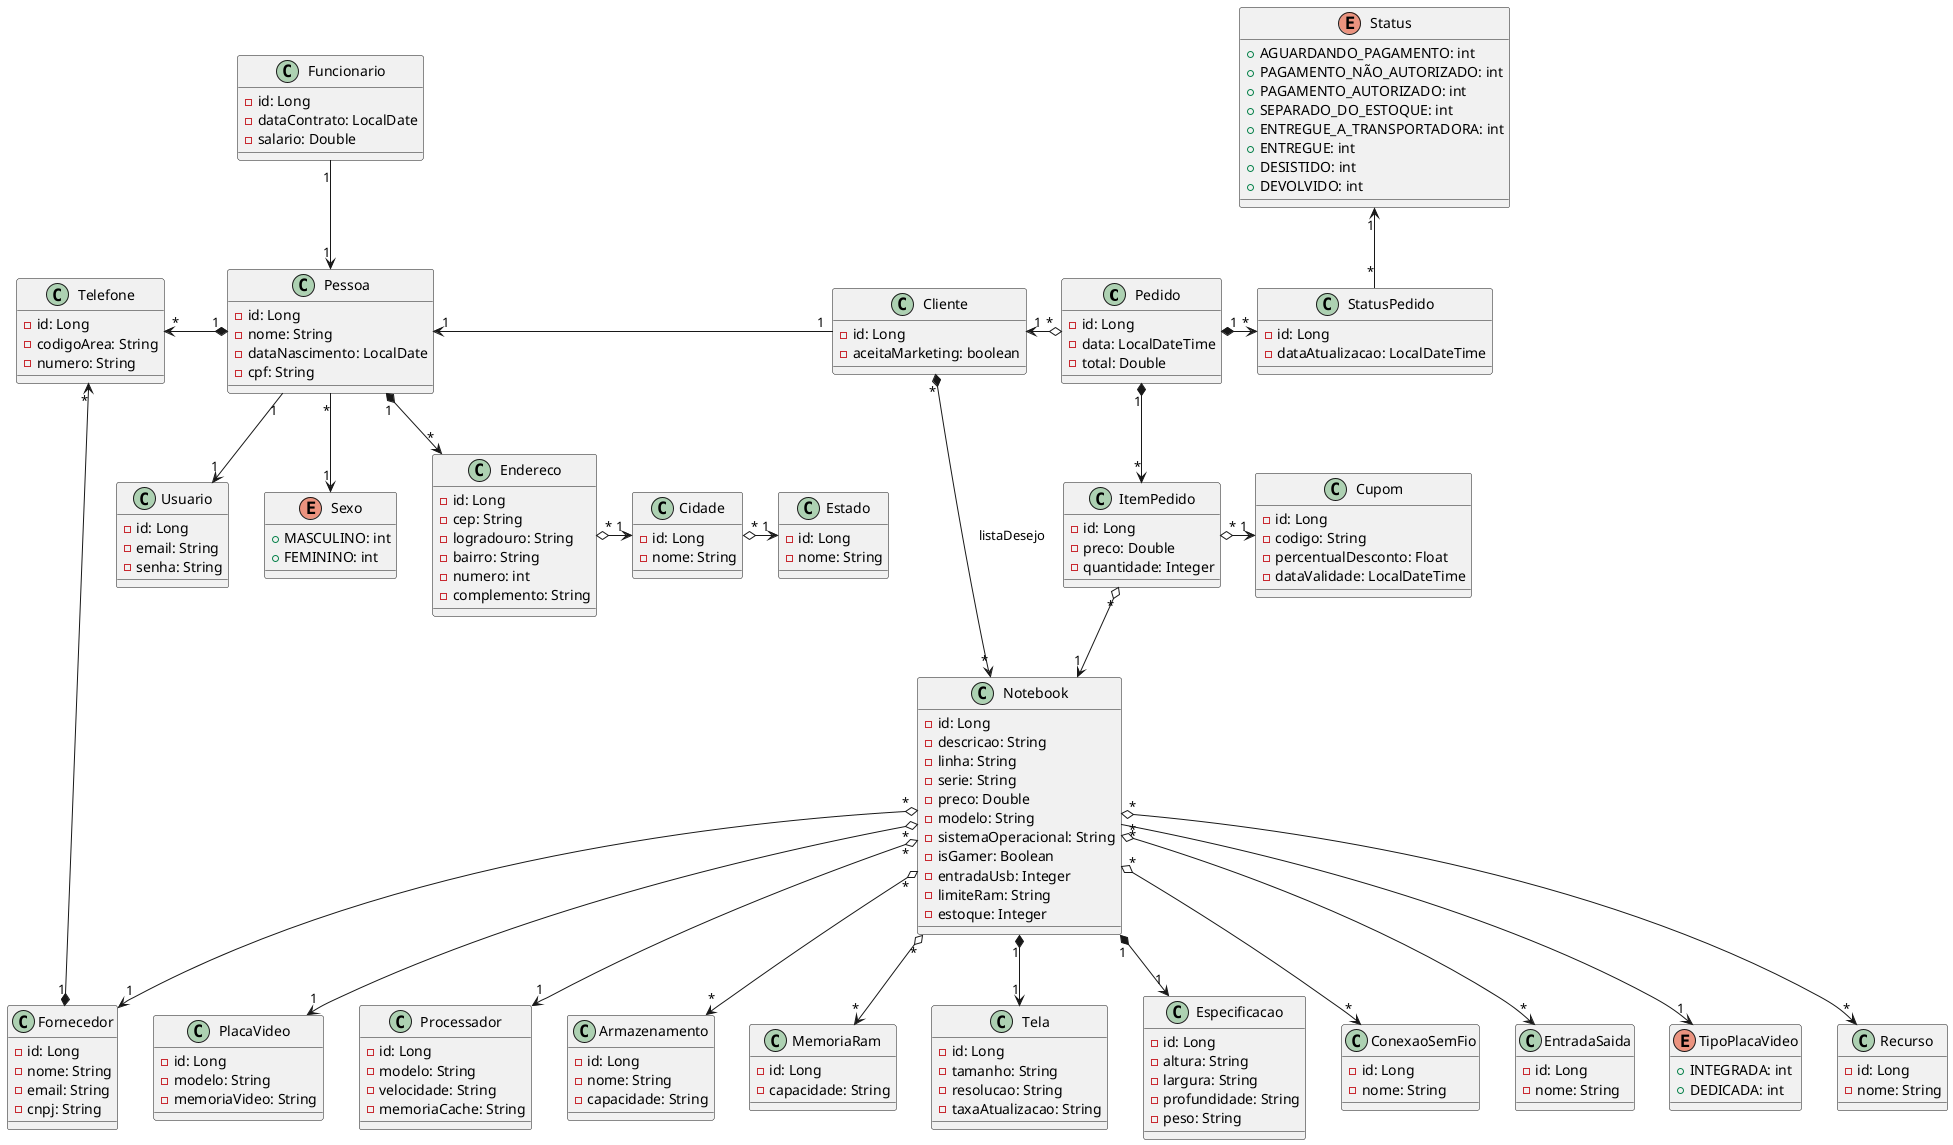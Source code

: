@startuml uml

class Pedido {
    - id: Long
    - data: LocalDateTime
    - total: Double
}

class ItemPedido {
    - id: Long
    - preco: Double
    - quantidade: Integer
}

enum Status {
    + AGUARDANDO_PAGAMENTO: int
    + PAGAMENTO_NÃO_AUTORIZADO: int
    + PAGAMENTO_AUTORIZADO: int
    + SEPARADO_DO_ESTOQUE: int
    + ENTREGUE_A_TRANSPORTADORA: int
    + ENTREGUE: int
    + DESISTIDO: int
    + DEVOLVIDO: int
}

class StatusPedido {
    - id: Long
    - dataAtualizacao: LocalDateTime
}

class Cupom {
    - id: Long
    - codigo: String
    - percentualDesconto: Float
    - dataValidade: LocalDateTime
}

class Pessoa {
    - id: Long
    - nome: String
    - dataNascimento: LocalDate
    - cpf: String
}

class Cliente {
    - id: Long
    - aceitaMarketing: boolean
}

class Funcionario {
    - id: Long
    - dataContrato: LocalDate
    - salario: Double
}

class Usuario {
    - id: Long
    - email: String
    - senha: String
}

enum Sexo {
    + MASCULINO: int
    + FEMININO: int
}

class Endereco {
    - id: Long
    - cep: String
    - logradouro: String
    - bairro: String
    - numero: int
    - complemento: String
}

class Cidade {
    - id: Long
    - nome: String
}

class Estado {
    - id: Long
    - nome: String
}

class Telefone {
    - id: Long
    - codigoArea: String
    - numero: String
}

class Notebook {
    - id: Long
    - descricao: String
    - linha: String 
    - serie: String
    - preco: Double
    - modelo: String
    - sistemaOperacional: String
    - isGamer: Boolean
    - entradaUsb: Integer
    - limiteRam: String
    - estoque: Integer
} 

' Notebook --> Fornecedor. Se colocasse ao contrário, toda vez que fosse cadastrar o fornecedor, teria que
' cadastrar os notebooks também.
class Fornecedor {
    - id: Long
    - nome: String
    - email: String
    - cnpj: String
}

enum TipoPlacaVideo {
    + INTEGRADA: int
    + DEDICADA: int
}

class Recurso {
    - id: Long
    - nome: String
}   

class PlacaVideo {
    - id: Long
    - modelo: String
    - memoriaVideo: String
}

class Processador {
    - id: Long
    - modelo: String
    - velocidade: String
    - memoriaCache: String
}

class Armazenamento {
    - id: Long
    - nome: String
    - capacidade: String
}

class MemoriaRam {
    - id: Long
    - capacidade: String
}

class Tela {
    - id: Long
    - tamanho: String
    - resolucao: String 
    - taxaAtualizacao: String
}

' Especificacao. Informação exclusiva do Notebook. Não pode ser reaproveitada. Se tiver que usar dnv, teria que cadastrar outro.
' Composição: Estou sempre cadastrando se for composição. Deve ser 1 de onde parte a composição
class Especificacao {
    - id: Long
    - altura: String
    - largura: String
    - profundidade: String
    - peso: String
}

class ConexaoSemFio {
    - id: Long
    - nome: String
}

class EntradaSaida { 
    - id: Long
    - nome: String
}

Pedido "1" *--> "*" ItemPedido
Pedido "*" o-left-> "1" Cliente
Pedido "1" *-right-> "*" StatusPedido
StatusPedido "*" -up-> "1" Status
ItemPedido "*" o--> "1" Notebook
ItemPedido "*" o-right-> "1" Cupom
'Cupom "*" --> "1" Fornecedor

Pessoa "1" *--> "*" Endereco
Pessoa "1" *-left-> "*" Telefone
Pessoa "*" --> "1" Sexo
Pessoa "1" --> "1" Usuario

Cliente "1" -left-> "1" Pessoa
Funcionario "1" --> "1" Pessoa
Cliente "*" *--> "*" Notebook: listaDesejo

Endereco "*" o-right-> "1" Cidade
Cidade "*" o-right-> "1" Estado

Notebook "1" *--> "1" Tela
Notebook "*" o--> "1" Processador
Notebook "*" --> "1" TipoPlacaVideo
Notebook "*" o--> "1" PlacaVideo
Notebook "*" o--> "*" Armazenamento
Notebook "*" o--> "*" MemoriaRam
Notebook "1" *--> "1" Especificacao
Notebook "*" o--> "*" Recurso
Notebook "*" o--> "1" Fornecedor
Notebook "*" o--> "*" ConexaoSemFio
Notebook "*" o--> "*" EntradaSaida

Fornecedor "1" *-left-> "*" Telefone

@enduml

'1) Por que preciso do preço no ItemPedidoDTO se já mando o id
' do produto e o desconto pra calcular no back?

'2) Pessoa e Fornecedor tendo muitos telefones e sendo composição,
' usar JoinTable pra criar uma pessoa_telefone e fornecedor_telefone

'3) Lista de desejo: Criar um resource para isso ou colocar no próprio cliente?

'4) Quando passar parâmetro pelo path param? Pois posso pegar o cliente
' a partir do subject com o JsonWebToken (getSubject) e a partir daí pegar
' o cliente

'5) Se excluir um cliente, o pedido será excluido também? Como fica a integridade
' referencial da tabela pedidos ao excluir um cliente?

'6) Pedido ter um histórico de status de andamento

'7) Funcionário poder ter mais de um perfil (Normal ou Adm)

'8) Várias formas de rodar os testes e encaixar permissão: Passando token no header, usando @TestSecurity

'9) Preciso colocar um objeto inteiro de notebook dentro de listaDesejo?

' Arrumar bean validation. Testar cupom e pedido. Organizar melhor pastas. Organizar melhor sequência de métodos
' no resource. Colocar validações de banco para pedido e cupom. Implementar lista desejo. 
' Colocar mais métodos no resource de Cupom. metodo para atualizar o status do pedido
' Tem problema receber integer no pathParam?
' 